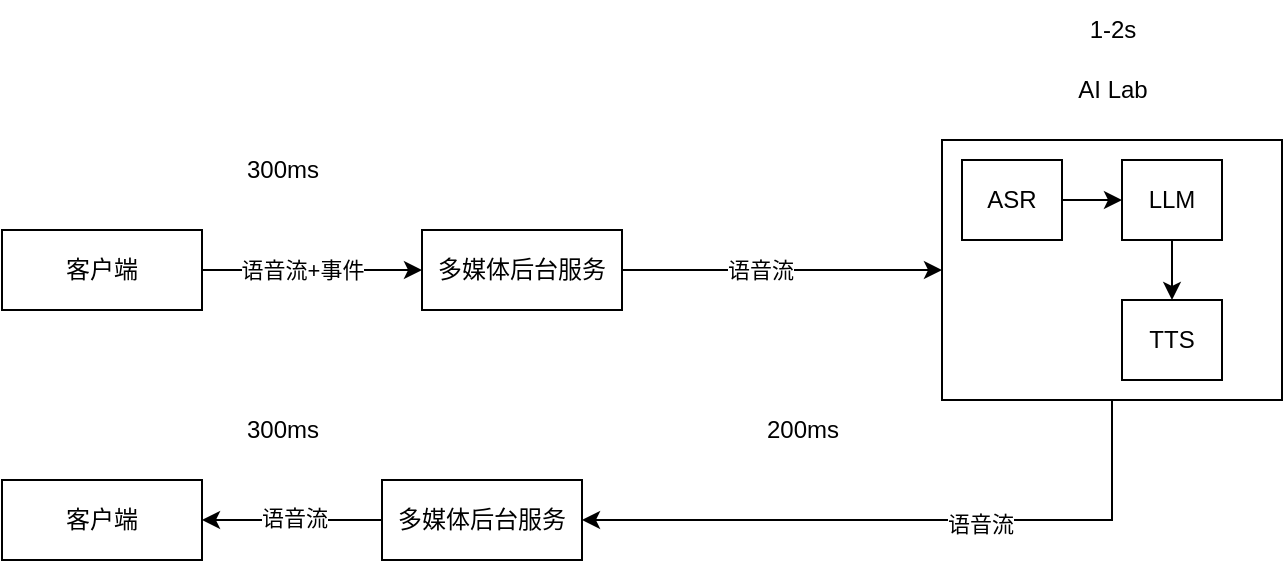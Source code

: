 <mxfile version="26.2.12">
  <diagram name="第 1 页" id="c_siNZMOSKpCSEQW-mFb">
    <mxGraphModel dx="858" dy="620" grid="1" gridSize="10" guides="1" tooltips="1" connect="1" arrows="1" fold="1" page="1" pageScale="1" pageWidth="827" pageHeight="1169" math="0" shadow="0">
      <root>
        <mxCell id="0" />
        <mxCell id="1" parent="0" />
        <mxCell id="l5cv7P-VvEzEoRlfT6sX-6" style="edgeStyle=orthogonalEdgeStyle;rounded=0;orthogonalLoop=1;jettySize=auto;html=1;entryX=0;entryY=0.5;entryDx=0;entryDy=0;" parent="1" source="l5cv7P-VvEzEoRlfT6sX-1" target="l5cv7P-VvEzEoRlfT6sX-2" edge="1">
          <mxGeometry relative="1" as="geometry" />
        </mxCell>
        <mxCell id="l5cv7P-VvEzEoRlfT6sX-21" value="语音流+事件" style="edgeLabel;html=1;align=center;verticalAlign=middle;resizable=0;points=[];" parent="l5cv7P-VvEzEoRlfT6sX-6" vertex="1" connectable="0">
          <mxGeometry x="-0.089" relative="1" as="geometry">
            <mxPoint as="offset" />
          </mxGeometry>
        </mxCell>
        <mxCell id="l5cv7P-VvEzEoRlfT6sX-1" value="客户端" style="rounded=0;whiteSpace=wrap;html=1;" parent="1" vertex="1">
          <mxGeometry x="100" y="215" width="100" height="40" as="geometry" />
        </mxCell>
        <mxCell id="l5cv7P-VvEzEoRlfT6sX-17" style="edgeStyle=orthogonalEdgeStyle;rounded=0;orthogonalLoop=1;jettySize=auto;html=1;entryX=0;entryY=0.5;entryDx=0;entryDy=0;" parent="1" source="l5cv7P-VvEzEoRlfT6sX-2" target="l5cv7P-VvEzEoRlfT6sX-7" edge="1">
          <mxGeometry relative="1" as="geometry" />
        </mxCell>
        <mxCell id="l5cv7P-VvEzEoRlfT6sX-18" value="语音流" style="edgeLabel;html=1;align=center;verticalAlign=middle;resizable=0;points=[];" parent="l5cv7P-VvEzEoRlfT6sX-17" vertex="1" connectable="0">
          <mxGeometry x="-0.141" relative="1" as="geometry">
            <mxPoint as="offset" />
          </mxGeometry>
        </mxCell>
        <mxCell id="l5cv7P-VvEzEoRlfT6sX-2" value="多媒体后台服务" style="rounded=0;whiteSpace=wrap;html=1;" parent="1" vertex="1">
          <mxGeometry x="310" y="215" width="100" height="40" as="geometry" />
        </mxCell>
        <mxCell id="l5cv7P-VvEzEoRlfT6sX-3" value="客户端" style="rounded=0;whiteSpace=wrap;html=1;" parent="1" vertex="1">
          <mxGeometry x="100" y="340" width="100" height="40" as="geometry" />
        </mxCell>
        <mxCell id="l5cv7P-VvEzEoRlfT6sX-16" value="" style="edgeStyle=orthogonalEdgeStyle;rounded=0;orthogonalLoop=1;jettySize=auto;html=1;" parent="1" source="l5cv7P-VvEzEoRlfT6sX-4" target="l5cv7P-VvEzEoRlfT6sX-3" edge="1">
          <mxGeometry relative="1" as="geometry" />
        </mxCell>
        <mxCell id="l5cv7P-VvEzEoRlfT6sX-22" value="语音流" style="edgeLabel;html=1;align=center;verticalAlign=middle;resizable=0;points=[];" parent="l5cv7P-VvEzEoRlfT6sX-16" vertex="1" connectable="0">
          <mxGeometry x="-0.022" y="-1" relative="1" as="geometry">
            <mxPoint as="offset" />
          </mxGeometry>
        </mxCell>
        <mxCell id="l5cv7P-VvEzEoRlfT6sX-4" value="多媒体后台服务" style="rounded=0;whiteSpace=wrap;html=1;" parent="1" vertex="1">
          <mxGeometry x="290" y="340" width="100" height="40" as="geometry" />
        </mxCell>
        <mxCell id="l5cv7P-VvEzEoRlfT6sX-14" style="edgeStyle=orthogonalEdgeStyle;rounded=0;orthogonalLoop=1;jettySize=auto;html=1;exitX=0.5;exitY=1;exitDx=0;exitDy=0;entryX=1;entryY=0.5;entryDx=0;entryDy=0;" parent="1" source="l5cv7P-VvEzEoRlfT6sX-7" target="l5cv7P-VvEzEoRlfT6sX-4" edge="1">
          <mxGeometry relative="1" as="geometry">
            <mxPoint x="550" y="360" as="targetPoint" />
          </mxGeometry>
        </mxCell>
        <mxCell id="l5cv7P-VvEzEoRlfT6sX-19" value="语音流" style="edgeLabel;html=1;align=center;verticalAlign=middle;resizable=0;points=[];" parent="l5cv7P-VvEzEoRlfT6sX-14" vertex="1" connectable="0">
          <mxGeometry x="-0.224" y="2" relative="1" as="geometry">
            <mxPoint as="offset" />
          </mxGeometry>
        </mxCell>
        <mxCell id="l5cv7P-VvEzEoRlfT6sX-7" value="" style="rounded=0;whiteSpace=wrap;html=1;" parent="1" vertex="1">
          <mxGeometry x="570" y="170" width="170" height="130" as="geometry" />
        </mxCell>
        <mxCell id="l5cv7P-VvEzEoRlfT6sX-8" value="AI Lab" style="text;html=1;align=center;verticalAlign=middle;resizable=0;points=[];autosize=1;strokeColor=none;fillColor=none;" parent="1" vertex="1">
          <mxGeometry x="625" y="130" width="60" height="30" as="geometry" />
        </mxCell>
        <mxCell id="l5cv7P-VvEzEoRlfT6sX-12" style="edgeStyle=orthogonalEdgeStyle;rounded=0;orthogonalLoop=1;jettySize=auto;html=1;exitX=1;exitY=0.5;exitDx=0;exitDy=0;entryX=0;entryY=0.5;entryDx=0;entryDy=0;" parent="1" source="l5cv7P-VvEzEoRlfT6sX-9" target="l5cv7P-VvEzEoRlfT6sX-10" edge="1">
          <mxGeometry relative="1" as="geometry" />
        </mxCell>
        <mxCell id="l5cv7P-VvEzEoRlfT6sX-9" value="ASR" style="rounded=0;whiteSpace=wrap;html=1;" parent="1" vertex="1">
          <mxGeometry x="580" y="180" width="50" height="40" as="geometry" />
        </mxCell>
        <mxCell id="l5cv7P-VvEzEoRlfT6sX-13" style="edgeStyle=orthogonalEdgeStyle;rounded=0;orthogonalLoop=1;jettySize=auto;html=1;exitX=0.5;exitY=1;exitDx=0;exitDy=0;entryX=0.5;entryY=0;entryDx=0;entryDy=0;" parent="1" source="l5cv7P-VvEzEoRlfT6sX-10" target="l5cv7P-VvEzEoRlfT6sX-11" edge="1">
          <mxGeometry relative="1" as="geometry" />
        </mxCell>
        <mxCell id="l5cv7P-VvEzEoRlfT6sX-10" value="LLM" style="rounded=0;whiteSpace=wrap;html=1;" parent="1" vertex="1">
          <mxGeometry x="660" y="180" width="50" height="40" as="geometry" />
        </mxCell>
        <mxCell id="l5cv7P-VvEzEoRlfT6sX-11" value="TTS" style="rounded=0;whiteSpace=wrap;html=1;" parent="1" vertex="1">
          <mxGeometry x="660" y="250" width="50" height="40" as="geometry" />
        </mxCell>
        <mxCell id="l5cv7P-VvEzEoRlfT6sX-24" value="300ms" style="text;html=1;align=center;verticalAlign=middle;resizable=0;points=[];autosize=1;strokeColor=none;fillColor=none;" parent="1" vertex="1">
          <mxGeometry x="210" y="170" width="60" height="30" as="geometry" />
        </mxCell>
        <mxCell id="l5cv7P-VvEzEoRlfT6sX-26" value="300ms" style="text;html=1;align=center;verticalAlign=middle;resizable=0;points=[];autosize=1;strokeColor=none;fillColor=none;" parent="1" vertex="1">
          <mxGeometry x="210" y="300" width="60" height="30" as="geometry" />
        </mxCell>
        <mxCell id="l5cv7P-VvEzEoRlfT6sX-27" value="200ms" style="text;html=1;align=center;verticalAlign=middle;resizable=0;points=[];autosize=1;strokeColor=none;fillColor=none;" parent="1" vertex="1">
          <mxGeometry x="470" y="300" width="60" height="30" as="geometry" />
        </mxCell>
        <mxCell id="l5cv7P-VvEzEoRlfT6sX-28" value="1-2s" style="text;html=1;align=center;verticalAlign=middle;resizable=0;points=[];autosize=1;strokeColor=none;fillColor=none;" parent="1" vertex="1">
          <mxGeometry x="630" y="100" width="50" height="30" as="geometry" />
        </mxCell>
      </root>
    </mxGraphModel>
  </diagram>
</mxfile>
